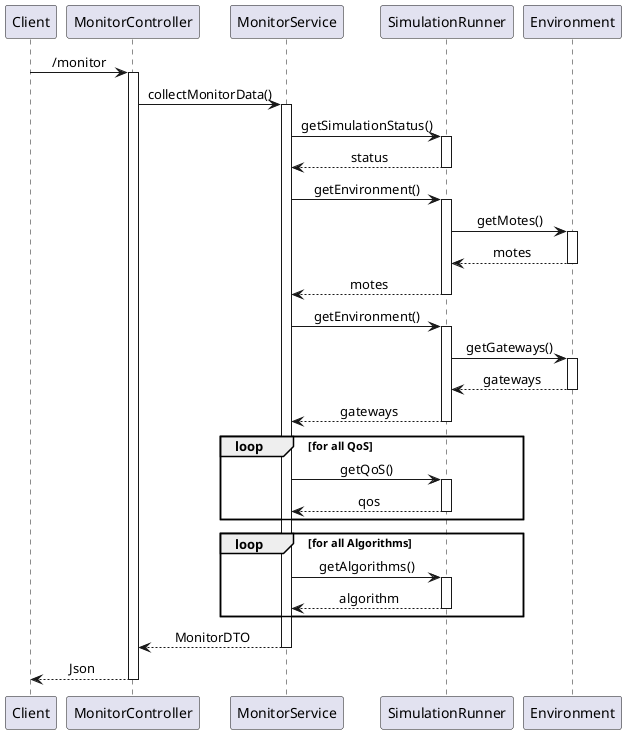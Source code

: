 @startuml
skinparam sequenceMessageAlign center
autoactivate on

Client -> MonitorController : /monitor
MonitorController -> MonitorService : collectMonitorData()
MonitorService -> SimulationRunner : getSimulationStatus()
return status
MonitorService -> SimulationRunner : getEnvironment()
SimulationRunner -> Environment : getMotes()
return motes
SimulationRunner --> MonitorService : motes
MonitorService -> SimulationRunner : getEnvironment()
SimulationRunner -> Environment : getGateways()
return gateways
return gateways

loop for all QoS
MonitorService -> SimulationRunner : getQoS()
return qos
end

loop for all Algorithms
MonitorService -> SimulationRunner : getAlgorithms()
return algorithm
end

return MonitorDTO
return Json

@enduml
